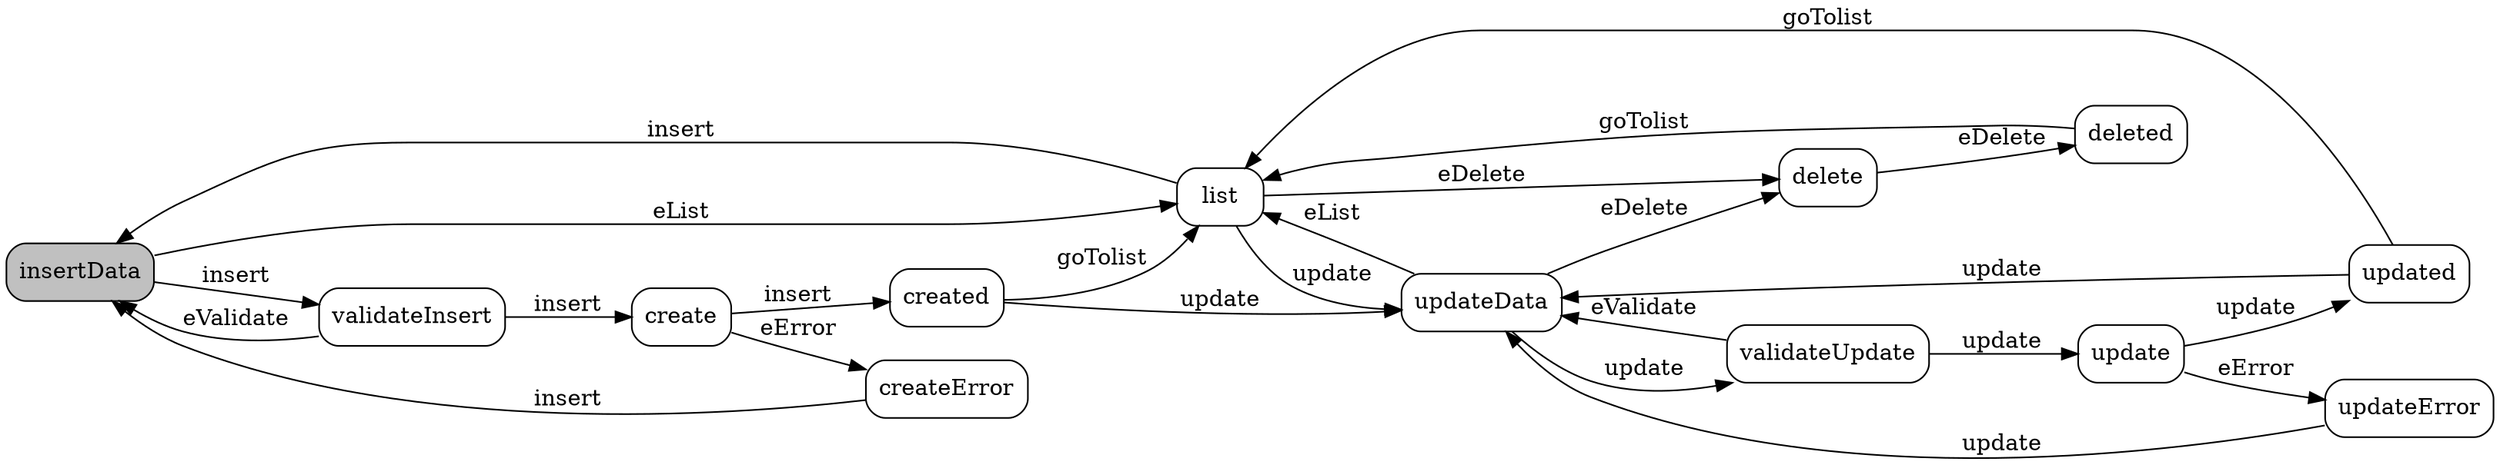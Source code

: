 # dot -Tpng myfile.dot >myfile.png
digraph g {
rankdir="LR";
node[style="rounded",shape="box"]
edge[splines="curved"]
  insertData [style="rounded,filled",fillcolor="gray"]list -> insertData [label="insert"];
insertData -> validateInsert [label="insert"];
validateInsert -> create [label="insert"];
validateInsert -> insertData [label="eValidate"];
create -> createError [label="eError"];
createError -> insertData [label="insert"];
insertData -> list [label="eList"];
create -> created [label="insert"];
created -> list [label="goTolist"];
created -> updateData [label="update"];
updateData -> validateUpdate [label="update"];
validateUpdate -> update [label="update"];
update -> updated [label="update"];
update -> updateError [label="eError"];
updateError -> updateData [label="update"];
validateUpdate -> updateData [label="eValidate"];
updateData -> list [label="eList"];
updateData -> delete [label="eDelete"];
updated -> list [label="goTolist"];
updated -> updateData [label="update"];
list -> updateData [label="update"];
list -> delete [label="eDelete"];
delete -> deleted [label="eDelete"];
deleted -> list [label="goTolist"];
}